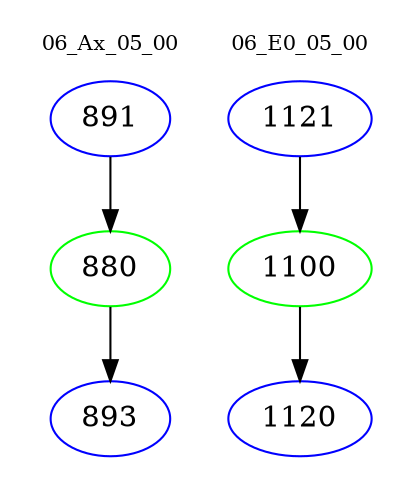 digraph{
subgraph cluster_0 {
color = white
label = "06_Ax_05_00";
fontsize=10;
T0_891 [label="891", color="blue"]
T0_891 -> T0_880 [color="black"]
T0_880 [label="880", color="green"]
T0_880 -> T0_893 [color="black"]
T0_893 [label="893", color="blue"]
}
subgraph cluster_1 {
color = white
label = "06_E0_05_00";
fontsize=10;
T1_1121 [label="1121", color="blue"]
T1_1121 -> T1_1100 [color="black"]
T1_1100 [label="1100", color="green"]
T1_1100 -> T1_1120 [color="black"]
T1_1120 [label="1120", color="blue"]
}
}

